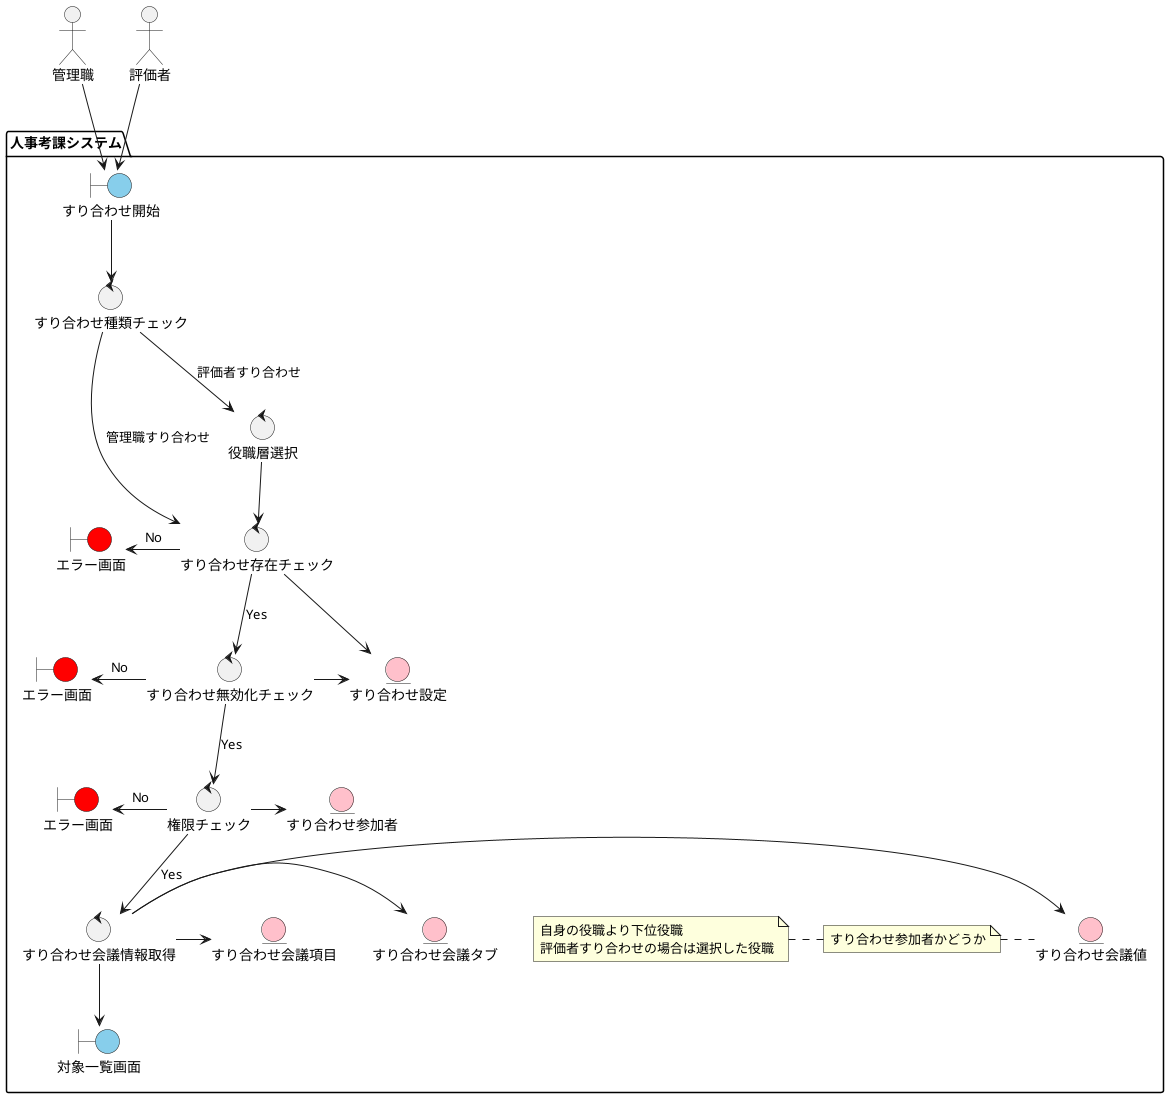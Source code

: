 @startuml

actor 管理職 as manager
actor 評価者 as boss

package "人事考課システム"{

'--画面--
boundary すり合わせ開始 as start_suriawase #skyblue
boundary エラー画面 as error #red
boundary エラー画面 as error2 #red
boundary エラー画面 as error3 #red
boundary 対象一覧画面 as target_list #skyblue

'--コントロール--
control すり合わせ種類チェック as check_suriawse_type
control 役職層選択 as select_position
control すり合わせ存在チェック as check_exist_suriawase
control すり合わせ無効化チェック as check_valid_suriawase
control 権限チェック as check_authority
control すり合わせ会議情報取得 as get_suriawase_meeting

'--エンティティ--
entity すり合わせ設定 as suriawase_config #pink
entity すり合わせ参加者 as suriawase_participant #pink
entity すり合わせ会議タブ as suriawase_meeting_tab #pink
entity すり合わせ会議項目 as suriawase_meeting_item #pink
entity すり合わせ会議値 as suriawase_meeting_value #pink


boss -down-> start_suriawase
manager -down-> start_suriawase
start_suriawase -down-> check_suriawse_type
check_suriawse_type -down-> select_position:評価者すり合わせ
check_suriawse_type -down-> check_exist_suriawase:管理職すり合わせ
select_position -down-> check_exist_suriawase
check_exist_suriawase -left-> error:No
check_exist_suriawase -down-> check_valid_suriawase:Yes
check_valid_suriawase -left-> error3:No
check_valid_suriawase -down-> check_authority:Yes
note left : すり合わせ参加者かどうか
check_authority -left-> error2:No
check_authority -down->get_suriawase_meeting:Yes
note left: 自身の役職より下位役職\n評価者すり合わせの場合は選択した役職
get_suriawase_meeting -down->target_list

check_valid_suriawase -right->suriawase_config
check_exist_suriawase -right->suriawase_config
check_authority -right->suriawase_participant
get_suriawase_meeting -right-> suriawase_meeting_tab
get_suriawase_meeting -right-> suriawase_meeting_item
get_suriawase_meeting -right-> suriawase_meeting_value

}

@enduml
